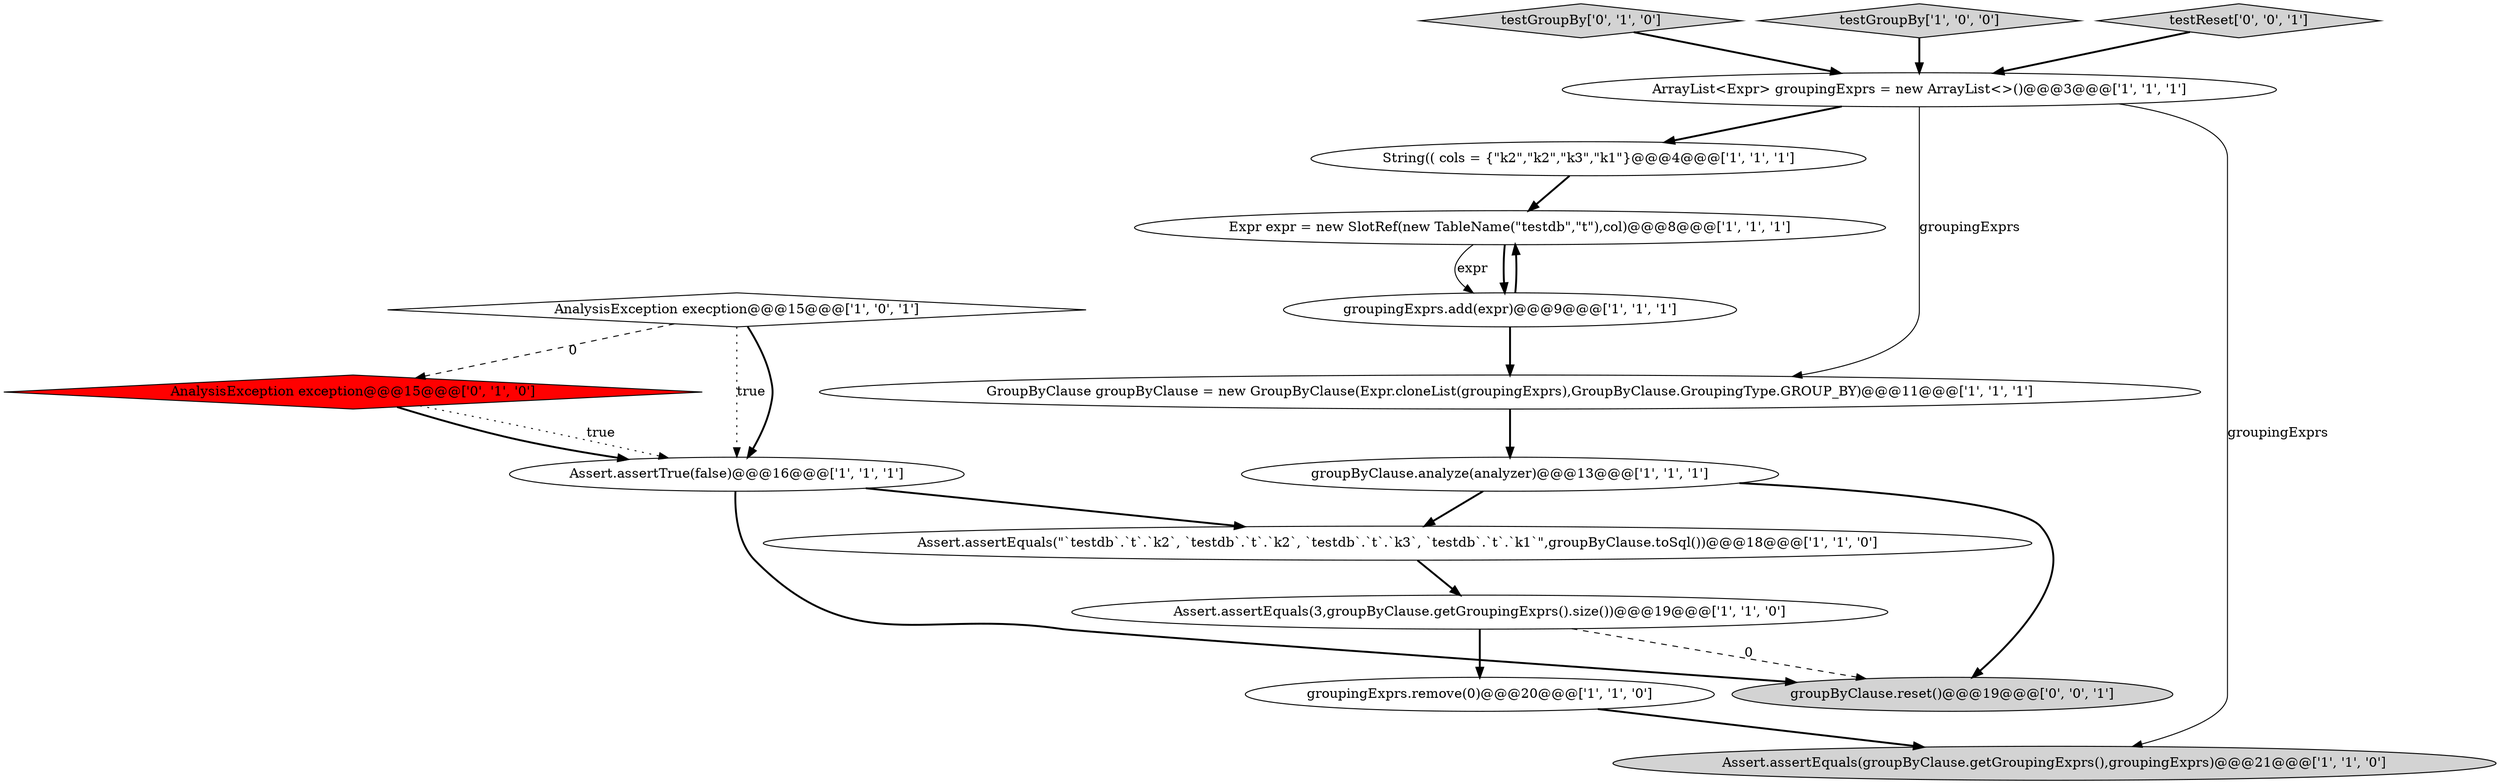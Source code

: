 digraph {
8 [style = filled, label = "groupingExprs.remove(0)@@@20@@@['1', '1', '0']", fillcolor = white, shape = ellipse image = "AAA0AAABBB1BBB"];
6 [style = filled, label = "ArrayList<Expr> groupingExprs = new ArrayList<>()@@@3@@@['1', '1', '1']", fillcolor = white, shape = ellipse image = "AAA0AAABBB1BBB"];
3 [style = filled, label = "AnalysisException execption@@@15@@@['1', '0', '1']", fillcolor = white, shape = diamond image = "AAA0AAABBB1BBB"];
10 [style = filled, label = "GroupByClause groupByClause = new GroupByClause(Expr.cloneList(groupingExprs),GroupByClause.GroupingType.GROUP_BY)@@@11@@@['1', '1', '1']", fillcolor = white, shape = ellipse image = "AAA0AAABBB1BBB"];
13 [style = filled, label = "AnalysisException exception@@@15@@@['0', '1', '0']", fillcolor = red, shape = diamond image = "AAA1AAABBB2BBB"];
11 [style = filled, label = "Assert.assertEquals(groupByClause.getGroupingExprs(),groupingExprs)@@@21@@@['1', '1', '0']", fillcolor = lightgray, shape = ellipse image = "AAA0AAABBB1BBB"];
1 [style = filled, label = "Assert.assertEquals(\"`testdb`.`t`.`k2`, `testdb`.`t`.`k2`, `testdb`.`t`.`k3`, `testdb`.`t`.`k1`\",groupByClause.toSql())@@@18@@@['1', '1', '0']", fillcolor = white, shape = ellipse image = "AAA0AAABBB1BBB"];
4 [style = filled, label = "groupingExprs.add(expr)@@@9@@@['1', '1', '1']", fillcolor = white, shape = ellipse image = "AAA0AAABBB1BBB"];
14 [style = filled, label = "testGroupBy['0', '1', '0']", fillcolor = lightgray, shape = diamond image = "AAA0AAABBB2BBB"];
12 [style = filled, label = "testGroupBy['1', '0', '0']", fillcolor = lightgray, shape = diamond image = "AAA0AAABBB1BBB"];
2 [style = filled, label = "groupByClause.analyze(analyzer)@@@13@@@['1', '1', '1']", fillcolor = white, shape = ellipse image = "AAA0AAABBB1BBB"];
5 [style = filled, label = "Assert.assertTrue(false)@@@16@@@['1', '1', '1']", fillcolor = white, shape = ellipse image = "AAA0AAABBB1BBB"];
9 [style = filled, label = "String(( cols = {\"k2\",\"k2\",\"k3\",\"k1\"}@@@4@@@['1', '1', '1']", fillcolor = white, shape = ellipse image = "AAA0AAABBB1BBB"];
16 [style = filled, label = "testReset['0', '0', '1']", fillcolor = lightgray, shape = diamond image = "AAA0AAABBB3BBB"];
0 [style = filled, label = "Assert.assertEquals(3,groupByClause.getGroupingExprs().size())@@@19@@@['1', '1', '0']", fillcolor = white, shape = ellipse image = "AAA0AAABBB1BBB"];
15 [style = filled, label = "groupByClause.reset()@@@19@@@['0', '0', '1']", fillcolor = lightgray, shape = ellipse image = "AAA0AAABBB3BBB"];
7 [style = filled, label = "Expr expr = new SlotRef(new TableName(\"testdb\",\"t\"),col)@@@8@@@['1', '1', '1']", fillcolor = white, shape = ellipse image = "AAA0AAABBB1BBB"];
4->10 [style = bold, label=""];
2->1 [style = bold, label=""];
16->6 [style = bold, label=""];
6->10 [style = solid, label="groupingExprs"];
7->4 [style = solid, label="expr"];
0->15 [style = dashed, label="0"];
5->15 [style = bold, label=""];
13->5 [style = dotted, label="true"];
1->0 [style = bold, label=""];
7->4 [style = bold, label=""];
9->7 [style = bold, label=""];
3->13 [style = dashed, label="0"];
12->6 [style = bold, label=""];
4->7 [style = bold, label=""];
5->1 [style = bold, label=""];
3->5 [style = bold, label=""];
3->5 [style = dotted, label="true"];
2->15 [style = bold, label=""];
0->8 [style = bold, label=""];
13->5 [style = bold, label=""];
6->11 [style = solid, label="groupingExprs"];
10->2 [style = bold, label=""];
6->9 [style = bold, label=""];
8->11 [style = bold, label=""];
14->6 [style = bold, label=""];
}
